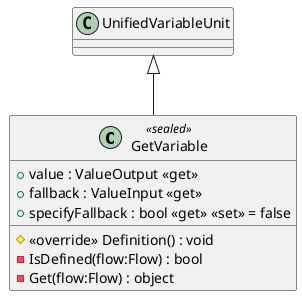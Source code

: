 @startuml
class GetVariable <<sealed>> {
    + value : ValueOutput <<get>>
    + fallback : ValueInput <<get>>
    + specifyFallback : bool <<get>> <<set>> = false
    # <<override>> Definition() : void
    - IsDefined(flow:Flow) : bool
    - Get(flow:Flow) : object
}
UnifiedVariableUnit <|-- GetVariable
@enduml
